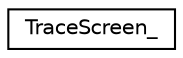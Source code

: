 digraph "Graphical Class Hierarchy"
{
  edge [fontname="Helvetica",fontsize="10",labelfontname="Helvetica",labelfontsize="10"];
  node [fontname="Helvetica",fontsize="10",shape=record];
  rankdir="LR";
  Node0 [label="TraceScreen_",height=0.2,width=0.4,color="black", fillcolor="white", style="filled",URL="$structTraceScreen__.html"];
}
